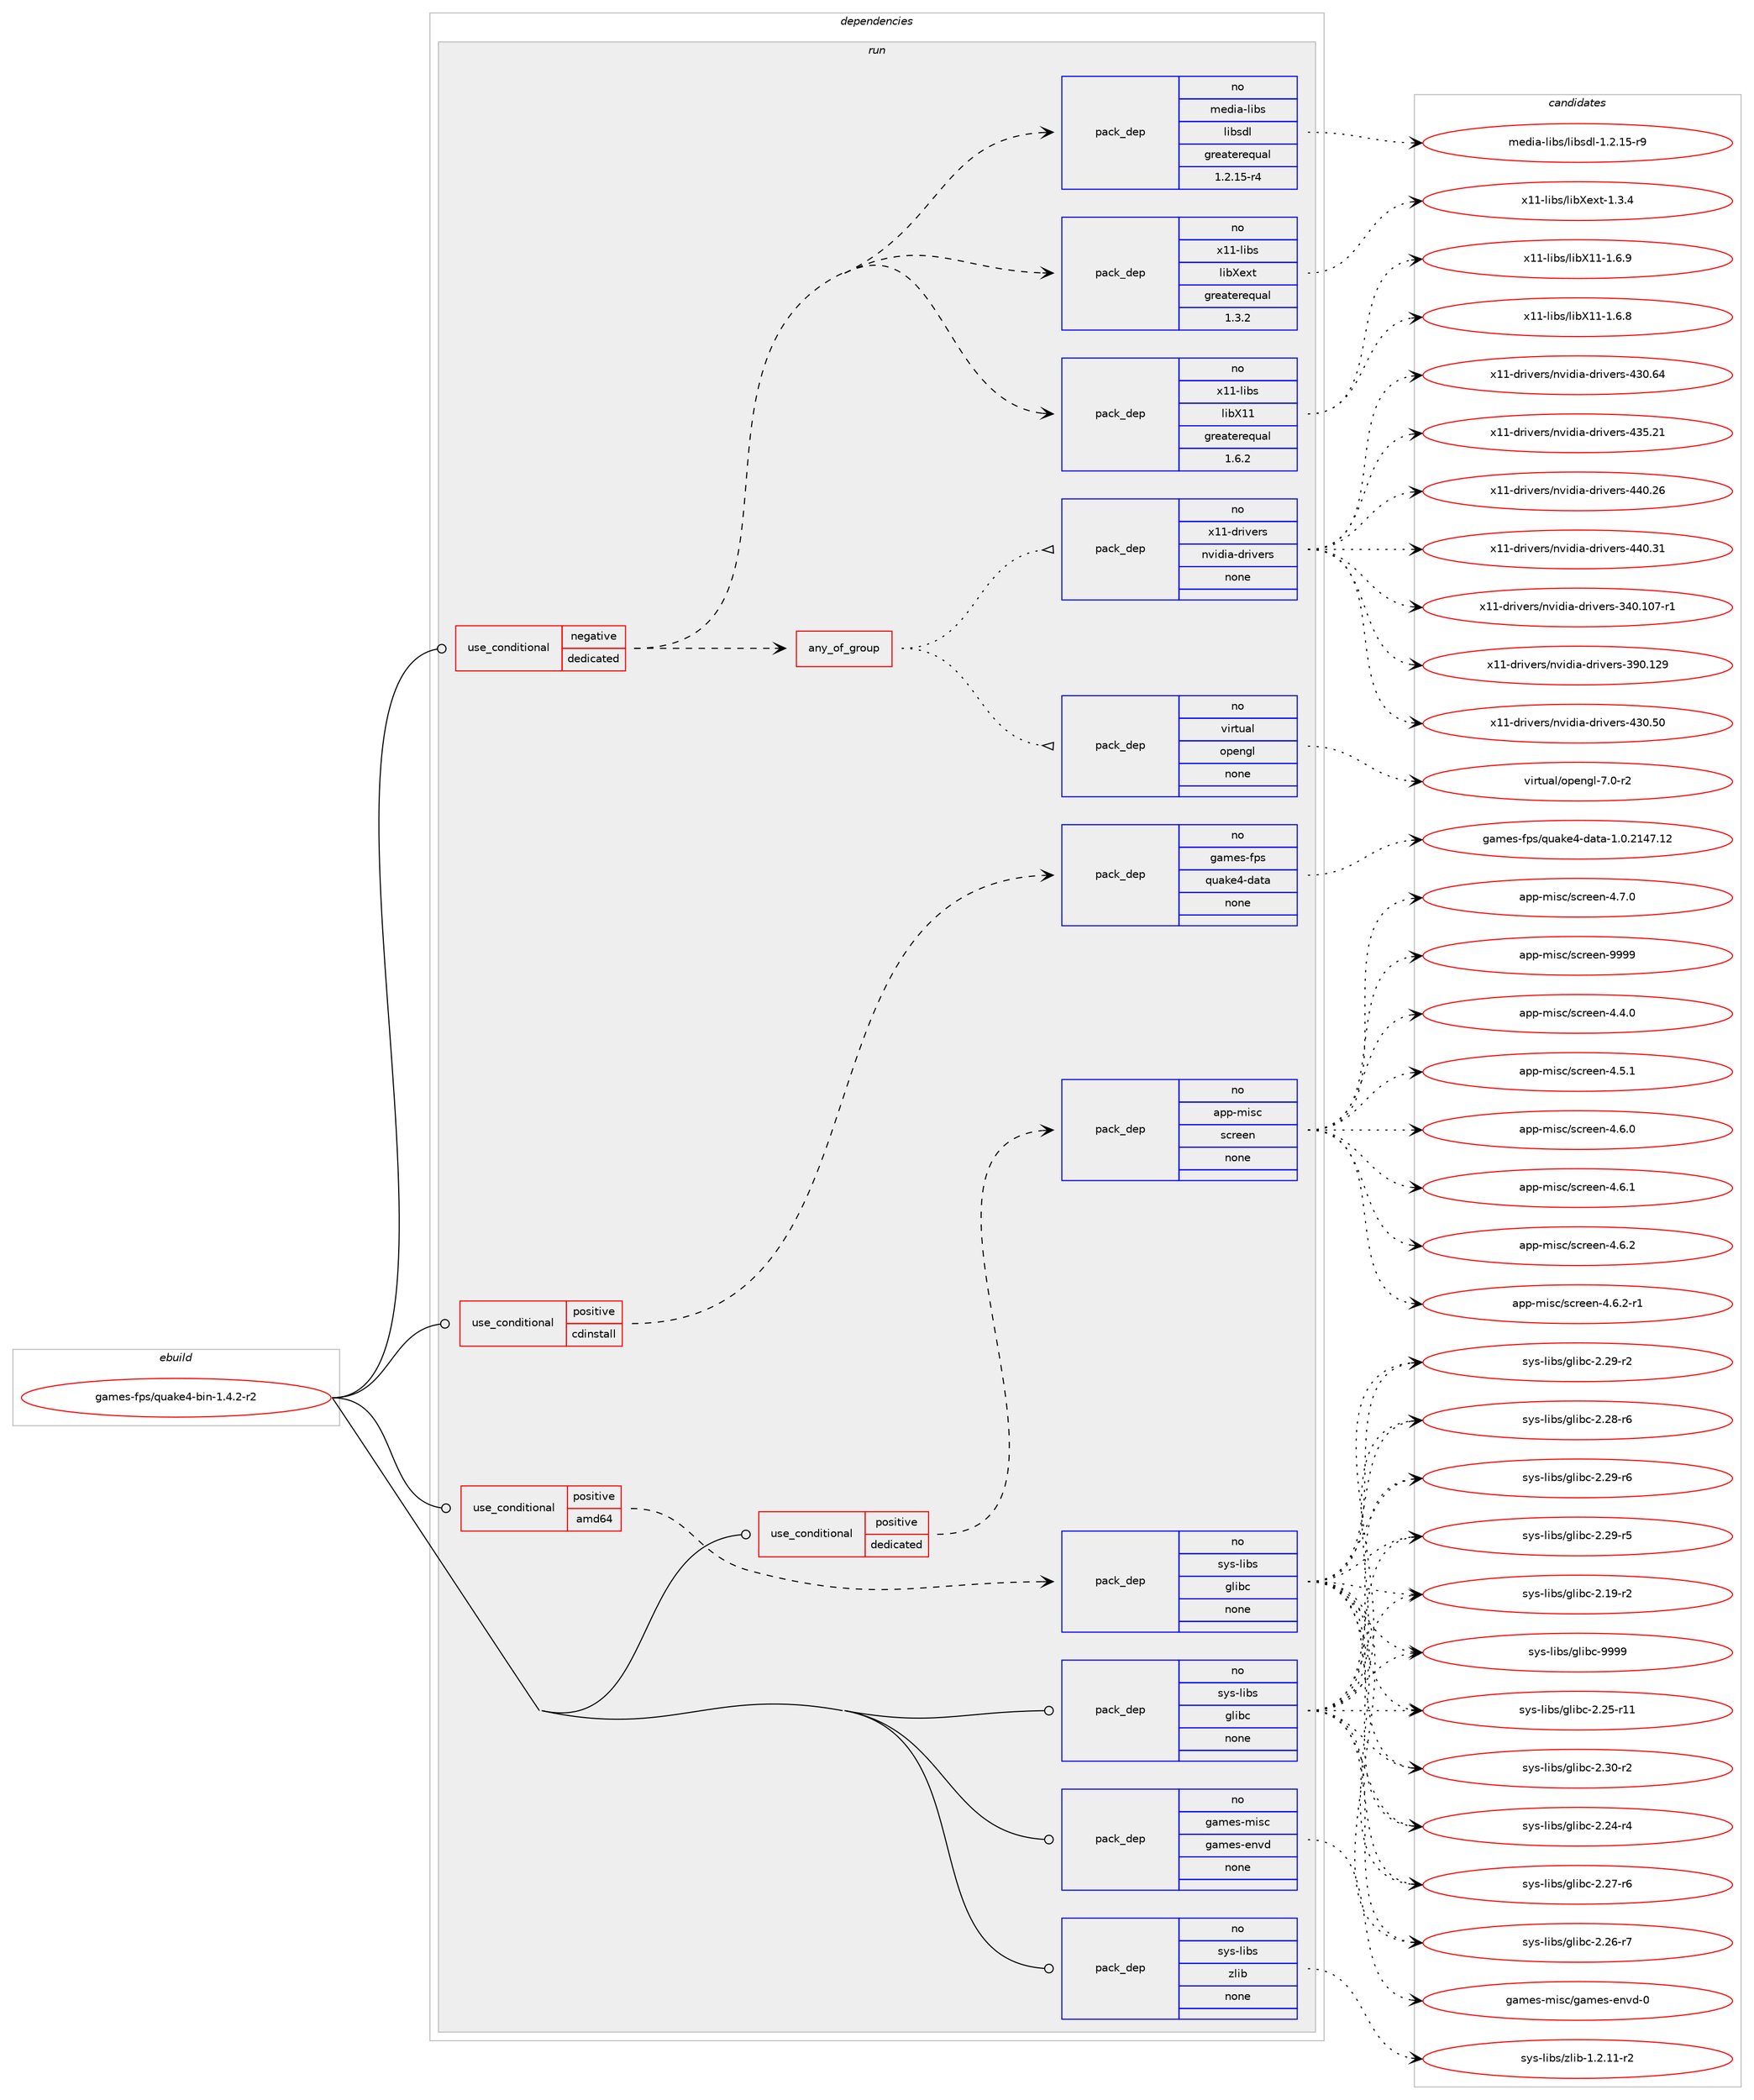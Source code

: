 digraph prolog {

# *************
# Graph options
# *************

newrank=true;
concentrate=true;
compound=true;
graph [rankdir=LR,fontname=Helvetica,fontsize=10,ranksep=1.5];#, ranksep=2.5, nodesep=0.2];
edge  [arrowhead=vee];
node  [fontname=Helvetica,fontsize=10];

# **********
# The ebuild
# **********

subgraph cluster_leftcol {
color=gray;
rank=same;
label=<<i>ebuild</i>>;
id [label="games-fps/quake4-bin-1.4.2-r2", color=red, width=4, href="../games-fps/quake4-bin-1.4.2-r2.svg"];
}

# ****************
# The dependencies
# ****************

subgraph cluster_midcol {
color=gray;
label=<<i>dependencies</i>>;
subgraph cluster_compile {
fillcolor="#eeeeee";
style=filled;
label=<<i>compile</i>>;
}
subgraph cluster_compileandrun {
fillcolor="#eeeeee";
style=filled;
label=<<i>compile and run</i>>;
}
subgraph cluster_run {
fillcolor="#eeeeee";
style=filled;
label=<<i>run</i>>;
subgraph cond184842 {
dependency740338 [label=<<TABLE BORDER="0" CELLBORDER="1" CELLSPACING="0" CELLPADDING="4"><TR><TD ROWSPAN="3" CELLPADDING="10">use_conditional</TD></TR><TR><TD>negative</TD></TR><TR><TD>dedicated</TD></TR></TABLE>>, shape=none, color=red];
subgraph any12078 {
dependency740339 [label=<<TABLE BORDER="0" CELLBORDER="1" CELLSPACING="0" CELLPADDING="4"><TR><TD CELLPADDING="10">any_of_group</TD></TR></TABLE>>, shape=none, color=red];subgraph pack543039 {
dependency740340 [label=<<TABLE BORDER="0" CELLBORDER="1" CELLSPACING="0" CELLPADDING="4" WIDTH="220"><TR><TD ROWSPAN="6" CELLPADDING="30">pack_dep</TD></TR><TR><TD WIDTH="110">no</TD></TR><TR><TD>virtual</TD></TR><TR><TD>opengl</TD></TR><TR><TD>none</TD></TR><TR><TD></TD></TR></TABLE>>, shape=none, color=blue];
}
dependency740339:e -> dependency740340:w [weight=20,style="dotted",arrowhead="oinv"];
subgraph pack543040 {
dependency740341 [label=<<TABLE BORDER="0" CELLBORDER="1" CELLSPACING="0" CELLPADDING="4" WIDTH="220"><TR><TD ROWSPAN="6" CELLPADDING="30">pack_dep</TD></TR><TR><TD WIDTH="110">no</TD></TR><TR><TD>x11-drivers</TD></TR><TR><TD>nvidia-drivers</TD></TR><TR><TD>none</TD></TR><TR><TD></TD></TR></TABLE>>, shape=none, color=blue];
}
dependency740339:e -> dependency740341:w [weight=20,style="dotted",arrowhead="oinv"];
}
dependency740338:e -> dependency740339:w [weight=20,style="dashed",arrowhead="vee"];
subgraph pack543041 {
dependency740342 [label=<<TABLE BORDER="0" CELLBORDER="1" CELLSPACING="0" CELLPADDING="4" WIDTH="220"><TR><TD ROWSPAN="6" CELLPADDING="30">pack_dep</TD></TR><TR><TD WIDTH="110">no</TD></TR><TR><TD>x11-libs</TD></TR><TR><TD>libX11</TD></TR><TR><TD>greaterequal</TD></TR><TR><TD>1.6.2</TD></TR></TABLE>>, shape=none, color=blue];
}
dependency740338:e -> dependency740342:w [weight=20,style="dashed",arrowhead="vee"];
subgraph pack543042 {
dependency740343 [label=<<TABLE BORDER="0" CELLBORDER="1" CELLSPACING="0" CELLPADDING="4" WIDTH="220"><TR><TD ROWSPAN="6" CELLPADDING="30">pack_dep</TD></TR><TR><TD WIDTH="110">no</TD></TR><TR><TD>x11-libs</TD></TR><TR><TD>libXext</TD></TR><TR><TD>greaterequal</TD></TR><TR><TD>1.3.2</TD></TR></TABLE>>, shape=none, color=blue];
}
dependency740338:e -> dependency740343:w [weight=20,style="dashed",arrowhead="vee"];
subgraph pack543043 {
dependency740344 [label=<<TABLE BORDER="0" CELLBORDER="1" CELLSPACING="0" CELLPADDING="4" WIDTH="220"><TR><TD ROWSPAN="6" CELLPADDING="30">pack_dep</TD></TR><TR><TD WIDTH="110">no</TD></TR><TR><TD>media-libs</TD></TR><TR><TD>libsdl</TD></TR><TR><TD>greaterequal</TD></TR><TR><TD>1.2.15-r4</TD></TR></TABLE>>, shape=none, color=blue];
}
dependency740338:e -> dependency740344:w [weight=20,style="dashed",arrowhead="vee"];
}
id:e -> dependency740338:w [weight=20,style="solid",arrowhead="odot"];
subgraph cond184843 {
dependency740345 [label=<<TABLE BORDER="0" CELLBORDER="1" CELLSPACING="0" CELLPADDING="4"><TR><TD ROWSPAN="3" CELLPADDING="10">use_conditional</TD></TR><TR><TD>positive</TD></TR><TR><TD>amd64</TD></TR></TABLE>>, shape=none, color=red];
subgraph pack543044 {
dependency740346 [label=<<TABLE BORDER="0" CELLBORDER="1" CELLSPACING="0" CELLPADDING="4" WIDTH="220"><TR><TD ROWSPAN="6" CELLPADDING="30">pack_dep</TD></TR><TR><TD WIDTH="110">no</TD></TR><TR><TD>sys-libs</TD></TR><TR><TD>glibc</TD></TR><TR><TD>none</TD></TR><TR><TD></TD></TR></TABLE>>, shape=none, color=blue];
}
dependency740345:e -> dependency740346:w [weight=20,style="dashed",arrowhead="vee"];
}
id:e -> dependency740345:w [weight=20,style="solid",arrowhead="odot"];
subgraph cond184844 {
dependency740347 [label=<<TABLE BORDER="0" CELLBORDER="1" CELLSPACING="0" CELLPADDING="4"><TR><TD ROWSPAN="3" CELLPADDING="10">use_conditional</TD></TR><TR><TD>positive</TD></TR><TR><TD>cdinstall</TD></TR></TABLE>>, shape=none, color=red];
subgraph pack543045 {
dependency740348 [label=<<TABLE BORDER="0" CELLBORDER="1" CELLSPACING="0" CELLPADDING="4" WIDTH="220"><TR><TD ROWSPAN="6" CELLPADDING="30">pack_dep</TD></TR><TR><TD WIDTH="110">no</TD></TR><TR><TD>games-fps</TD></TR><TR><TD>quake4-data</TD></TR><TR><TD>none</TD></TR><TR><TD></TD></TR></TABLE>>, shape=none, color=blue];
}
dependency740347:e -> dependency740348:w [weight=20,style="dashed",arrowhead="vee"];
}
id:e -> dependency740347:w [weight=20,style="solid",arrowhead="odot"];
subgraph cond184845 {
dependency740349 [label=<<TABLE BORDER="0" CELLBORDER="1" CELLSPACING="0" CELLPADDING="4"><TR><TD ROWSPAN="3" CELLPADDING="10">use_conditional</TD></TR><TR><TD>positive</TD></TR><TR><TD>dedicated</TD></TR></TABLE>>, shape=none, color=red];
subgraph pack543046 {
dependency740350 [label=<<TABLE BORDER="0" CELLBORDER="1" CELLSPACING="0" CELLPADDING="4" WIDTH="220"><TR><TD ROWSPAN="6" CELLPADDING="30">pack_dep</TD></TR><TR><TD WIDTH="110">no</TD></TR><TR><TD>app-misc</TD></TR><TR><TD>screen</TD></TR><TR><TD>none</TD></TR><TR><TD></TD></TR></TABLE>>, shape=none, color=blue];
}
dependency740349:e -> dependency740350:w [weight=20,style="dashed",arrowhead="vee"];
}
id:e -> dependency740349:w [weight=20,style="solid",arrowhead="odot"];
subgraph pack543047 {
dependency740351 [label=<<TABLE BORDER="0" CELLBORDER="1" CELLSPACING="0" CELLPADDING="4" WIDTH="220"><TR><TD ROWSPAN="6" CELLPADDING="30">pack_dep</TD></TR><TR><TD WIDTH="110">no</TD></TR><TR><TD>games-misc</TD></TR><TR><TD>games-envd</TD></TR><TR><TD>none</TD></TR><TR><TD></TD></TR></TABLE>>, shape=none, color=blue];
}
id:e -> dependency740351:w [weight=20,style="solid",arrowhead="odot"];
subgraph pack543048 {
dependency740352 [label=<<TABLE BORDER="0" CELLBORDER="1" CELLSPACING="0" CELLPADDING="4" WIDTH="220"><TR><TD ROWSPAN="6" CELLPADDING="30">pack_dep</TD></TR><TR><TD WIDTH="110">no</TD></TR><TR><TD>sys-libs</TD></TR><TR><TD>glibc</TD></TR><TR><TD>none</TD></TR><TR><TD></TD></TR></TABLE>>, shape=none, color=blue];
}
id:e -> dependency740352:w [weight=20,style="solid",arrowhead="odot"];
subgraph pack543049 {
dependency740353 [label=<<TABLE BORDER="0" CELLBORDER="1" CELLSPACING="0" CELLPADDING="4" WIDTH="220"><TR><TD ROWSPAN="6" CELLPADDING="30">pack_dep</TD></TR><TR><TD WIDTH="110">no</TD></TR><TR><TD>sys-libs</TD></TR><TR><TD>zlib</TD></TR><TR><TD>none</TD></TR><TR><TD></TD></TR></TABLE>>, shape=none, color=blue];
}
id:e -> dependency740353:w [weight=20,style="solid",arrowhead="odot"];
}
}

# **************
# The candidates
# **************

subgraph cluster_choices {
rank=same;
color=gray;
label=<<i>candidates</i>>;

subgraph choice543039 {
color=black;
nodesep=1;
choice1181051141161179710847111112101110103108455546484511450 [label="virtual/opengl-7.0-r2", color=red, width=4,href="../virtual/opengl-7.0-r2.svg"];
dependency740340:e -> choice1181051141161179710847111112101110103108455546484511450:w [style=dotted,weight="100"];
}
subgraph choice543040 {
color=black;
nodesep=1;
choice12049494510011410511810111411547110118105100105974510011410511810111411545515248464948554511449 [label="x11-drivers/nvidia-drivers-340.107-r1", color=red, width=4,href="../x11-drivers/nvidia-drivers-340.107-r1.svg"];
choice1204949451001141051181011141154711011810510010597451001141051181011141154551574846495057 [label="x11-drivers/nvidia-drivers-390.129", color=red, width=4,href="../x11-drivers/nvidia-drivers-390.129.svg"];
choice12049494510011410511810111411547110118105100105974510011410511810111411545525148465348 [label="x11-drivers/nvidia-drivers-430.50", color=red, width=4,href="../x11-drivers/nvidia-drivers-430.50.svg"];
choice12049494510011410511810111411547110118105100105974510011410511810111411545525148465452 [label="x11-drivers/nvidia-drivers-430.64", color=red, width=4,href="../x11-drivers/nvidia-drivers-430.64.svg"];
choice12049494510011410511810111411547110118105100105974510011410511810111411545525153465049 [label="x11-drivers/nvidia-drivers-435.21", color=red, width=4,href="../x11-drivers/nvidia-drivers-435.21.svg"];
choice12049494510011410511810111411547110118105100105974510011410511810111411545525248465054 [label="x11-drivers/nvidia-drivers-440.26", color=red, width=4,href="../x11-drivers/nvidia-drivers-440.26.svg"];
choice12049494510011410511810111411547110118105100105974510011410511810111411545525248465149 [label="x11-drivers/nvidia-drivers-440.31", color=red, width=4,href="../x11-drivers/nvidia-drivers-440.31.svg"];
dependency740341:e -> choice12049494510011410511810111411547110118105100105974510011410511810111411545515248464948554511449:w [style=dotted,weight="100"];
dependency740341:e -> choice1204949451001141051181011141154711011810510010597451001141051181011141154551574846495057:w [style=dotted,weight="100"];
dependency740341:e -> choice12049494510011410511810111411547110118105100105974510011410511810111411545525148465348:w [style=dotted,weight="100"];
dependency740341:e -> choice12049494510011410511810111411547110118105100105974510011410511810111411545525148465452:w [style=dotted,weight="100"];
dependency740341:e -> choice12049494510011410511810111411547110118105100105974510011410511810111411545525153465049:w [style=dotted,weight="100"];
dependency740341:e -> choice12049494510011410511810111411547110118105100105974510011410511810111411545525248465054:w [style=dotted,weight="100"];
dependency740341:e -> choice12049494510011410511810111411547110118105100105974510011410511810111411545525248465149:w [style=dotted,weight="100"];
}
subgraph choice543041 {
color=black;
nodesep=1;
choice120494945108105981154710810598884949454946544656 [label="x11-libs/libX11-1.6.8", color=red, width=4,href="../x11-libs/libX11-1.6.8.svg"];
choice120494945108105981154710810598884949454946544657 [label="x11-libs/libX11-1.6.9", color=red, width=4,href="../x11-libs/libX11-1.6.9.svg"];
dependency740342:e -> choice120494945108105981154710810598884949454946544656:w [style=dotted,weight="100"];
dependency740342:e -> choice120494945108105981154710810598884949454946544657:w [style=dotted,weight="100"];
}
subgraph choice543042 {
color=black;
nodesep=1;
choice12049494510810598115471081059888101120116454946514652 [label="x11-libs/libXext-1.3.4", color=red, width=4,href="../x11-libs/libXext-1.3.4.svg"];
dependency740343:e -> choice12049494510810598115471081059888101120116454946514652:w [style=dotted,weight="100"];
}
subgraph choice543043 {
color=black;
nodesep=1;
choice1091011001059745108105981154710810598115100108454946504649534511457 [label="media-libs/libsdl-1.2.15-r9", color=red, width=4,href="../media-libs/libsdl-1.2.15-r9.svg"];
dependency740344:e -> choice1091011001059745108105981154710810598115100108454946504649534511457:w [style=dotted,weight="100"];
}
subgraph choice543044 {
color=black;
nodesep=1;
choice115121115451081059811547103108105989945504649574511450 [label="sys-libs/glibc-2.19-r2", color=red, width=4,href="../sys-libs/glibc-2.19-r2.svg"];
choice115121115451081059811547103108105989945504650524511452 [label="sys-libs/glibc-2.24-r4", color=red, width=4,href="../sys-libs/glibc-2.24-r4.svg"];
choice11512111545108105981154710310810598994550465053451144949 [label="sys-libs/glibc-2.25-r11", color=red, width=4,href="../sys-libs/glibc-2.25-r11.svg"];
choice115121115451081059811547103108105989945504650544511455 [label="sys-libs/glibc-2.26-r7", color=red, width=4,href="../sys-libs/glibc-2.26-r7.svg"];
choice115121115451081059811547103108105989945504650554511454 [label="sys-libs/glibc-2.27-r6", color=red, width=4,href="../sys-libs/glibc-2.27-r6.svg"];
choice115121115451081059811547103108105989945504650564511454 [label="sys-libs/glibc-2.28-r6", color=red, width=4,href="../sys-libs/glibc-2.28-r6.svg"];
choice115121115451081059811547103108105989945504650574511450 [label="sys-libs/glibc-2.29-r2", color=red, width=4,href="../sys-libs/glibc-2.29-r2.svg"];
choice115121115451081059811547103108105989945504650574511453 [label="sys-libs/glibc-2.29-r5", color=red, width=4,href="../sys-libs/glibc-2.29-r5.svg"];
choice115121115451081059811547103108105989945504650574511454 [label="sys-libs/glibc-2.29-r6", color=red, width=4,href="../sys-libs/glibc-2.29-r6.svg"];
choice115121115451081059811547103108105989945504651484511450 [label="sys-libs/glibc-2.30-r2", color=red, width=4,href="../sys-libs/glibc-2.30-r2.svg"];
choice11512111545108105981154710310810598994557575757 [label="sys-libs/glibc-9999", color=red, width=4,href="../sys-libs/glibc-9999.svg"];
dependency740346:e -> choice115121115451081059811547103108105989945504649574511450:w [style=dotted,weight="100"];
dependency740346:e -> choice115121115451081059811547103108105989945504650524511452:w [style=dotted,weight="100"];
dependency740346:e -> choice11512111545108105981154710310810598994550465053451144949:w [style=dotted,weight="100"];
dependency740346:e -> choice115121115451081059811547103108105989945504650544511455:w [style=dotted,weight="100"];
dependency740346:e -> choice115121115451081059811547103108105989945504650554511454:w [style=dotted,weight="100"];
dependency740346:e -> choice115121115451081059811547103108105989945504650564511454:w [style=dotted,weight="100"];
dependency740346:e -> choice115121115451081059811547103108105989945504650574511450:w [style=dotted,weight="100"];
dependency740346:e -> choice115121115451081059811547103108105989945504650574511453:w [style=dotted,weight="100"];
dependency740346:e -> choice115121115451081059811547103108105989945504650574511454:w [style=dotted,weight="100"];
dependency740346:e -> choice115121115451081059811547103108105989945504651484511450:w [style=dotted,weight="100"];
dependency740346:e -> choice11512111545108105981154710310810598994557575757:w [style=dotted,weight="100"];
}
subgraph choice543045 {
color=black;
nodesep=1;
choice1039710910111545102112115471131179710710152451009711697454946484650495255464950 [label="games-fps/quake4-data-1.0.2147.12", color=red, width=4,href="../games-fps/quake4-data-1.0.2147.12.svg"];
dependency740348:e -> choice1039710910111545102112115471131179710710152451009711697454946484650495255464950:w [style=dotted,weight="100"];
}
subgraph choice543046 {
color=black;
nodesep=1;
choice9711211245109105115994711599114101101110455246524648 [label="app-misc/screen-4.4.0", color=red, width=4,href="../app-misc/screen-4.4.0.svg"];
choice9711211245109105115994711599114101101110455246534649 [label="app-misc/screen-4.5.1", color=red, width=4,href="../app-misc/screen-4.5.1.svg"];
choice9711211245109105115994711599114101101110455246544648 [label="app-misc/screen-4.6.0", color=red, width=4,href="../app-misc/screen-4.6.0.svg"];
choice9711211245109105115994711599114101101110455246544649 [label="app-misc/screen-4.6.1", color=red, width=4,href="../app-misc/screen-4.6.1.svg"];
choice9711211245109105115994711599114101101110455246544650 [label="app-misc/screen-4.6.2", color=red, width=4,href="../app-misc/screen-4.6.2.svg"];
choice97112112451091051159947115991141011011104552465446504511449 [label="app-misc/screen-4.6.2-r1", color=red, width=4,href="../app-misc/screen-4.6.2-r1.svg"];
choice9711211245109105115994711599114101101110455246554648 [label="app-misc/screen-4.7.0", color=red, width=4,href="../app-misc/screen-4.7.0.svg"];
choice97112112451091051159947115991141011011104557575757 [label="app-misc/screen-9999", color=red, width=4,href="../app-misc/screen-9999.svg"];
dependency740350:e -> choice9711211245109105115994711599114101101110455246524648:w [style=dotted,weight="100"];
dependency740350:e -> choice9711211245109105115994711599114101101110455246534649:w [style=dotted,weight="100"];
dependency740350:e -> choice9711211245109105115994711599114101101110455246544648:w [style=dotted,weight="100"];
dependency740350:e -> choice9711211245109105115994711599114101101110455246544649:w [style=dotted,weight="100"];
dependency740350:e -> choice9711211245109105115994711599114101101110455246544650:w [style=dotted,weight="100"];
dependency740350:e -> choice97112112451091051159947115991141011011104552465446504511449:w [style=dotted,weight="100"];
dependency740350:e -> choice9711211245109105115994711599114101101110455246554648:w [style=dotted,weight="100"];
dependency740350:e -> choice97112112451091051159947115991141011011104557575757:w [style=dotted,weight="100"];
}
subgraph choice543047 {
color=black;
nodesep=1;
choice1039710910111545109105115994710397109101115451011101181004548 [label="games-misc/games-envd-0", color=red, width=4,href="../games-misc/games-envd-0.svg"];
dependency740351:e -> choice1039710910111545109105115994710397109101115451011101181004548:w [style=dotted,weight="100"];
}
subgraph choice543048 {
color=black;
nodesep=1;
choice115121115451081059811547103108105989945504649574511450 [label="sys-libs/glibc-2.19-r2", color=red, width=4,href="../sys-libs/glibc-2.19-r2.svg"];
choice115121115451081059811547103108105989945504650524511452 [label="sys-libs/glibc-2.24-r4", color=red, width=4,href="../sys-libs/glibc-2.24-r4.svg"];
choice11512111545108105981154710310810598994550465053451144949 [label="sys-libs/glibc-2.25-r11", color=red, width=4,href="../sys-libs/glibc-2.25-r11.svg"];
choice115121115451081059811547103108105989945504650544511455 [label="sys-libs/glibc-2.26-r7", color=red, width=4,href="../sys-libs/glibc-2.26-r7.svg"];
choice115121115451081059811547103108105989945504650554511454 [label="sys-libs/glibc-2.27-r6", color=red, width=4,href="../sys-libs/glibc-2.27-r6.svg"];
choice115121115451081059811547103108105989945504650564511454 [label="sys-libs/glibc-2.28-r6", color=red, width=4,href="../sys-libs/glibc-2.28-r6.svg"];
choice115121115451081059811547103108105989945504650574511450 [label="sys-libs/glibc-2.29-r2", color=red, width=4,href="../sys-libs/glibc-2.29-r2.svg"];
choice115121115451081059811547103108105989945504650574511453 [label="sys-libs/glibc-2.29-r5", color=red, width=4,href="../sys-libs/glibc-2.29-r5.svg"];
choice115121115451081059811547103108105989945504650574511454 [label="sys-libs/glibc-2.29-r6", color=red, width=4,href="../sys-libs/glibc-2.29-r6.svg"];
choice115121115451081059811547103108105989945504651484511450 [label="sys-libs/glibc-2.30-r2", color=red, width=4,href="../sys-libs/glibc-2.30-r2.svg"];
choice11512111545108105981154710310810598994557575757 [label="sys-libs/glibc-9999", color=red, width=4,href="../sys-libs/glibc-9999.svg"];
dependency740352:e -> choice115121115451081059811547103108105989945504649574511450:w [style=dotted,weight="100"];
dependency740352:e -> choice115121115451081059811547103108105989945504650524511452:w [style=dotted,weight="100"];
dependency740352:e -> choice11512111545108105981154710310810598994550465053451144949:w [style=dotted,weight="100"];
dependency740352:e -> choice115121115451081059811547103108105989945504650544511455:w [style=dotted,weight="100"];
dependency740352:e -> choice115121115451081059811547103108105989945504650554511454:w [style=dotted,weight="100"];
dependency740352:e -> choice115121115451081059811547103108105989945504650564511454:w [style=dotted,weight="100"];
dependency740352:e -> choice115121115451081059811547103108105989945504650574511450:w [style=dotted,weight="100"];
dependency740352:e -> choice115121115451081059811547103108105989945504650574511453:w [style=dotted,weight="100"];
dependency740352:e -> choice115121115451081059811547103108105989945504650574511454:w [style=dotted,weight="100"];
dependency740352:e -> choice115121115451081059811547103108105989945504651484511450:w [style=dotted,weight="100"];
dependency740352:e -> choice11512111545108105981154710310810598994557575757:w [style=dotted,weight="100"];
}
subgraph choice543049 {
color=black;
nodesep=1;
choice11512111545108105981154712210810598454946504649494511450 [label="sys-libs/zlib-1.2.11-r2", color=red, width=4,href="../sys-libs/zlib-1.2.11-r2.svg"];
dependency740353:e -> choice11512111545108105981154712210810598454946504649494511450:w [style=dotted,weight="100"];
}
}

}
